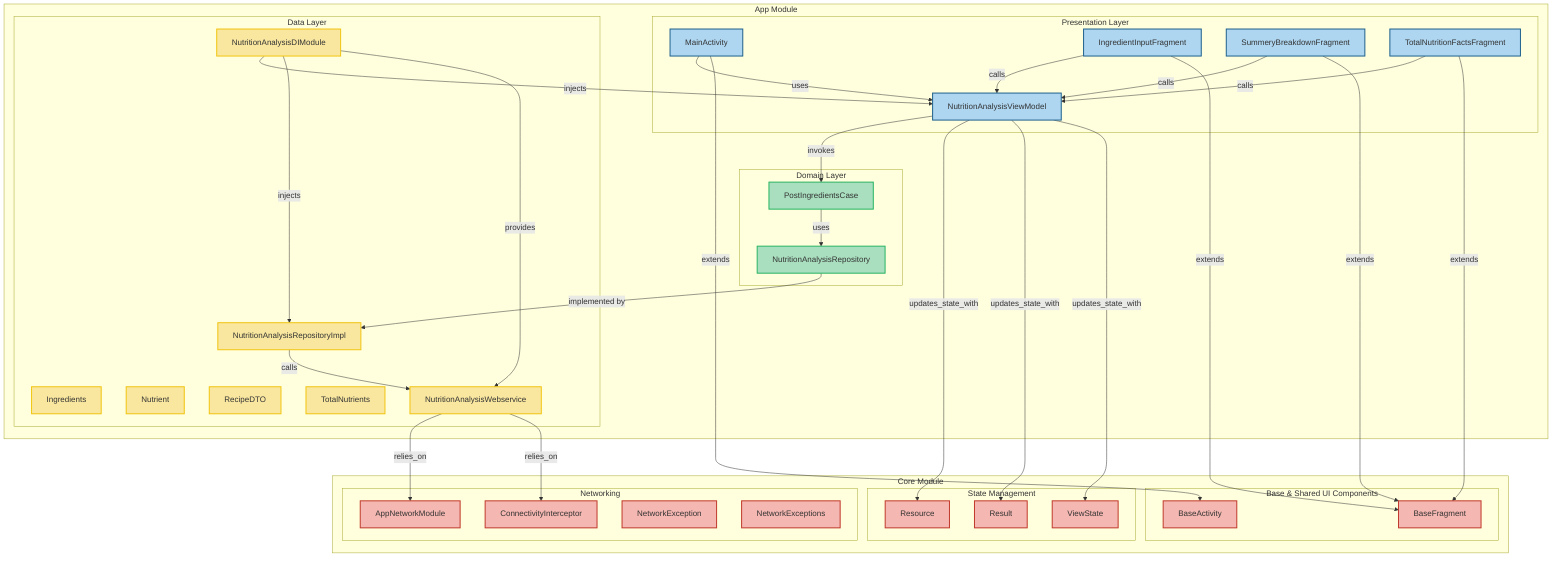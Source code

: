 flowchart TD
    subgraph "App Module"
        subgraph "Presentation Layer"
            A_MainActivity["MainActivity"]:::ui
            A_IngredientInputFragment["IngredientInputFragment"]:::ui
            A_SummeryBreakdownFragment["SummeryBreakdownFragment"]:::ui
            A_TotalNutritionFactsFragment["TotalNutritionFactsFragment"]:::ui
            A_ViewModel["NutritionAnalysisViewModel"]:::ui
        end
        subgraph "Domain Layer"
            A_UseCase["PostIngredientsCase"]:::domain
            A_RepositoryInterface["NutritionAnalysisRepository"]:::domain
        end
        subgraph "Data Layer"
            A_DI["NutritionAnalysisDIModule"]:::data
            A_Data_Ingredients["Ingredients"]:::data
            A_Data_Nutrient["Nutrient"]:::data
            A_Data_RecipeDTO["RecipeDTO"]:::data
            A_Data_TotalNutrients["TotalNutrients"]:::data
            A_Webservice["NutritionAnalysisWebservice"]:::data
            A_RepositoryImpl["NutritionAnalysisRepositoryImpl"]:::data
        end
    end

    subgraph "Core Module"
        subgraph "Base & Shared UI Components"
            C_BaseActivity["BaseActivity"]:::core
            C_BaseFragment["BaseFragment"]:::core
        end
        subgraph "Networking"
            C_AppNetworkModule["AppNetworkModule"]:::core
            C_ConnectivityInterceptor["ConnectivityInterceptor"]:::core
            C_NetworkException["NetworkException"]:::core
            C_NetworkExceptions["NetworkExceptions"]:::core
        end
        subgraph "State Management"
            C_Resource["Resource"]:::core
            C_Result["Result"]:::core
            C_ViewState["ViewState"]:::core
        end
    end

    %% Interactions within App Module
    A_MainActivity -->|"uses"| A_ViewModel
    A_IngredientInputFragment -->|"calls"| A_ViewModel
    A_SummeryBreakdownFragment -->|"calls"| A_ViewModel
    A_TotalNutritionFactsFragment -->|"calls"| A_ViewModel

    A_ViewModel -->|"invokes"| A_UseCase
    A_UseCase -->|"uses"| A_RepositoryInterface
    A_RepositoryInterface -->|"implemented by"| A_RepositoryImpl
    A_RepositoryImpl -->|"calls"| A_Webservice

    %% Dependency Injection relationships
    A_DI -->|"injects"| A_ViewModel
    A_DI -->|"injects"| A_RepositoryImpl
    A_DI -->|"provides"| A_Webservice

    %% Core module interactions with App Module
    A_MainActivity -->|"extends"| C_BaseActivity
    A_IngredientInputFragment -->|"extends"| C_BaseFragment
    A_SummeryBreakdownFragment -->|"extends"| C_BaseFragment
    A_TotalNutritionFactsFragment -->|"extends"| C_BaseFragment

    A_Webservice -->|"relies_on"| C_AppNetworkModule
    A_Webservice -->|"relies_on"| C_ConnectivityInterceptor

    A_ViewModel -->|"updates_state_with"| C_Resource
    A_ViewModel -->|"updates_state_with"| C_Result
    A_ViewModel -->|"updates_state_with"| C_ViewState

    %% Click Events for App Module - Presentation Layer
    click A_MainActivity "https://github.com/alaamhossam/nutritionanalysis/blob/master/app/src/main/java/com/alaahossam/nutritionanalysis/presentation/MainActivity.kt"
    click A_IngredientInputFragment "https://github.com/alaamhossam/nutritionanalysis/blob/master/app/src/main/java/com/alaahossam/nutritionanalysis/presentation/fragments/IngredientInputFragment.kt"
    click A_SummeryBreakdownFragment "https://github.com/alaamhossam/nutritionanalysis/blob/master/app/src/main/java/com/alaahossam/nutritionanalysis/presentation/fragments/SummeryBreakdownFragment.kt"
    click A_TotalNutritionFactsFragment "https://github.com/alaamhossam/nutritionanalysis/blob/master/app/src/main/java/com/alaahossam/nutritionanalysis/presentation/fragments/TotalNutritionFactsFragment.kt"
    click A_ViewModel "https://github.com/alaamhossam/nutritionanalysis/blob/master/app/src/main/java/com/alaahossam/nutritionanalysis/presentation/NutritionAnalysisViewModel.kt"

    %% Click Events for App Module - Domain Layer
    click A_UseCase "https://github.com/alaamhossam/nutritionanalysis/blob/master/app/src/main/java/com/alaahossam/nutritionanalysis/domain/usecases/PostIngredientsCase.kt"
    click A_RepositoryInterface "https://github.com/alaamhossam/nutritionanalysis/blob/master/app/src/main/java/com/alaahossam/nutritionanalysis/domain/repository/NutritionAnalysisRepository.kt"

    %% Click Events for App Module - Data Layer
    click A_DI "https://github.com/alaamhossam/nutritionanalysis/blob/master/app/src/main/java/com/alaahossam/nutritionanalysis/data/di/NutritionAnalysisDIModule.kt"
    click A_Data_Ingredients "https://github.com/alaamhossam/nutritionanalysis/blob/master/app/src/main/java/com/alaahossam/nutritionanalysis/data/model/Ingredients.kt"
    click A_Data_Nutrient "https://github.com/alaamhossam/nutritionanalysis/blob/master/app/src/main/java/com/alaahossam/nutritionanalysis/data/model/Nutrient.kt"
    click A_Data_RecipeDTO "https://github.com/alaamhossam/nutritionanalysis/blob/master/app/src/main/java/com/alaahossam/nutritionanalysis/data/model/RecipeDTO.kt"
    click A_Data_TotalNutrients "https://github.com/alaamhossam/nutritionanalysis/blob/master/app/src/main/java/com/alaahossam/nutritionanalysis/data/model/TotalNutrients.kt"
    click A_Webservice "https://github.com/alaamhossam/nutritionanalysis/blob/master/app/src/main/java/com/alaahossam/nutritionanalysis/data/network/NutritionAnalysisWebservice.kt"
    click A_RepositoryImpl "https://github.com/alaamhossam/nutritionanalysis/blob/master/app/src/main/java/com/alaahossam/nutritionanalysis/data/repository/NutritionAnalysisRepositoryImpl.kt"

    %% Click Events for Core Module - Base & Shared UI Components
    click C_BaseActivity "https://github.com/alaamhossam/nutritionanalysis/blob/master/core/src/main/java/com/alaahossam/core/base/BaseActivity.kt"
    click C_BaseFragment "https://github.com/alaamhossam/nutritionanalysis/blob/master/core/src/main/java/com/alaahossam/core/base/BaseFragment.kt"

    %% Click Events for Core Module - Networking
    click C_AppNetworkModule "https://github.com/alaamhossam/nutritionanalysis/blob/master/core/src/main/java/com/alaahossam/core/network/AppNetworkModule.kt"
    click C_ConnectivityInterceptor "https://github.com/alaamhossam/nutritionanalysis/blob/master/core/src/main/java/com/alaahossam/core/network/ConnectivityInterceptor.kt"
    click C_NetworkException "https://github.com/alaamhossam/nutritionanalysis/blob/master/core/src/main/java/com/alaahossam/core/network/NetworkException.kt"
    click C_NetworkExceptions "https://github.com/alaamhossam/nutritionanalysis/blob/master/core/src/main/java/com/alaahossam/core/network/NetworkExceptions.kt"

    %% Click Events for Core Module - State Management
    click C_Resource "https://github.com/alaamhossam/nutritionanalysis/blob/master/core/src/main/java/com/alaahossam/core/states/Resource.kt"
    click C_Result "https://github.com/alaamhossam/nutritionanalysis/blob/master/core/src/main/java/com/alaahossam/core/states/Result.kt"
    click C_ViewState "https://github.com/alaamhossam/nutritionanalysis/blob/master/core/src/main/java/com/alaahossam/core/states/ViewState.kt"

    %% Class Definitions for styling
    classDef ui fill:#AED6F1,stroke:#1F618D,stroke-width:2px;
    classDef domain fill:#A9DFBF,stroke:#28B463,stroke-width:2px;
    classDef data fill:#F9E79F,stroke:#F1C40F,stroke-width:2px;
    classDef core fill:#F5B7B1,stroke:#C0392B,stroke-width:2px;